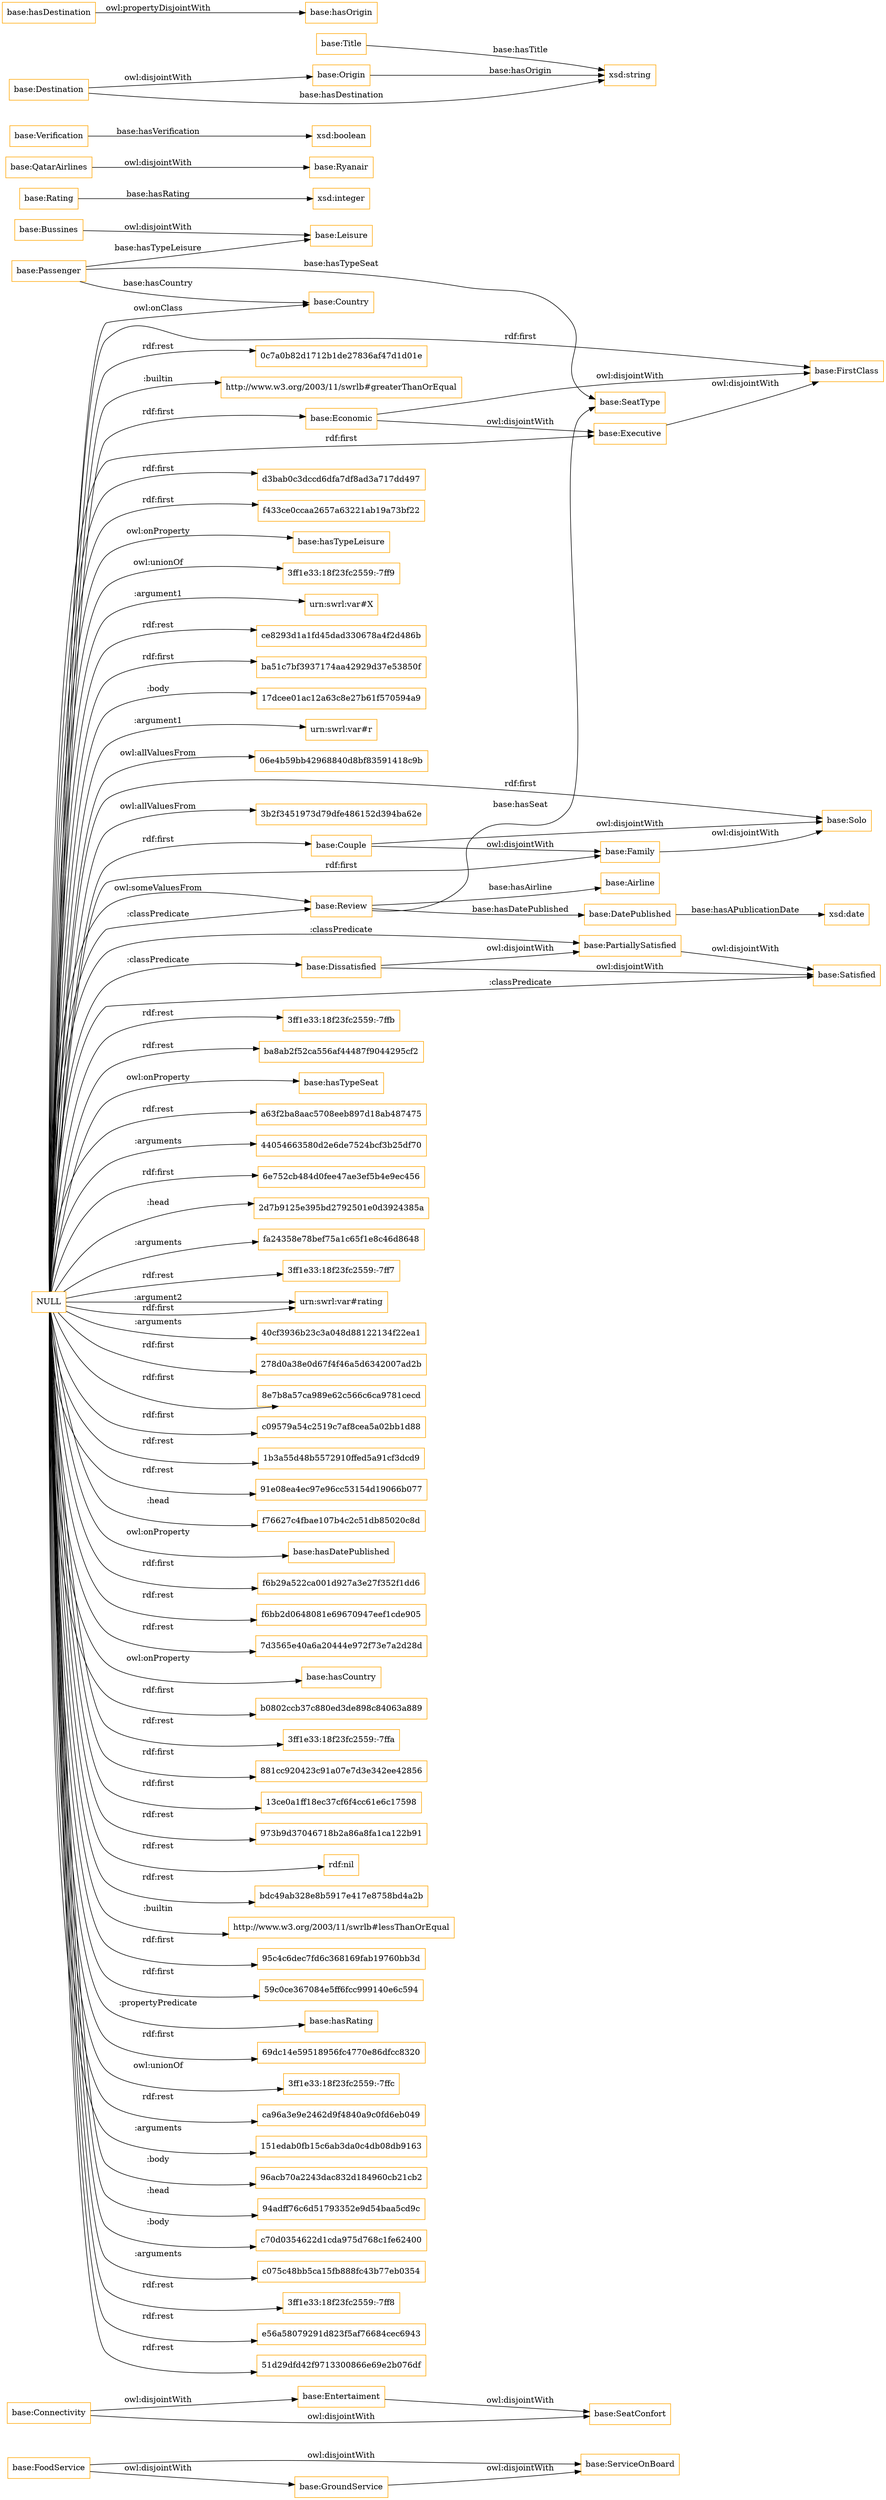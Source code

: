 digraph ar2dtool_diagram { 
rankdir=LR;
size="1501"
node [shape = rectangle, color="orange"]; "base:FoodService" "base:Entertaiment" "base:Bussines" "base:Country" "base:Executive" "base:SeatConfort" "06e4b59bb42968840d8bf83591418c9b" "base:Satisfied" "base:ServiceOnBoard" "base:Connectivity" "base:SeatType" "base:FirstClass" "base:Economic" "3b2f3451973d79dfe486152d394ba62e" "base:Rating" "base:DatePublished" "base:QatarAirlines" "base:Couple" "base:Verification" "base:Family" "base:GroundService" "base:Ryanair" "base:Leisure" "base:Passenger" "base:Title" "base:Review" "base:Solo" "base:Origin" "base:Dissatisfied" "base:PartiallySatisfied" "base:Airline" "base:Destination" ; /*classes style*/
	"NULL" -> "base:Solo" [ label = "rdf:first" ];
	"NULL" -> "3ff1e33:18f23fc2559:-7ffb" [ label = "rdf:rest" ];
	"NULL" -> "ba8ab2f52ca556af44487f9044295cf2" [ label = "rdf:rest" ];
	"NULL" -> "06e4b59bb42968840d8bf83591418c9b" [ label = "owl:allValuesFrom" ];
	"NULL" -> "base:hasTypeSeat" [ label = "owl:onProperty" ];
	"NULL" -> "a63f2ba8aac5708eeb897d18ab487475" [ label = "rdf:rest" ];
	"NULL" -> "44054663580d2e6de7524bcf3b25df70" [ label = ":arguments" ];
	"NULL" -> "6e752cb484d0fee47ae3ef5b4e9ec456" [ label = "rdf:first" ];
	"NULL" -> "2d7b9125e395bd2792501e0d3924385a" [ label = ":head" ];
	"NULL" -> "fa24358e78bef75a1c65f1e8c46d8648" [ label = ":arguments" ];
	"NULL" -> "3ff1e33:18f23fc2559:-7ff7" [ label = "rdf:rest" ];
	"NULL" -> "base:Economic" [ label = "rdf:first" ];
	"NULL" -> "40cf3936b23c3a048d88122134f22ea1" [ label = ":arguments" ];
	"NULL" -> "278d0a38e0d67f4f46a5d6342007ad2b" [ label = "rdf:first" ];
	"NULL" -> "8e7b8a57ca989e62c566c6ca9781cecd" [ label = "rdf:first" ];
	"NULL" -> "base:Couple" [ label = "rdf:first" ];
	"NULL" -> "c09579a54c2519c7af8cea5a02bb1d88" [ label = "rdf:first" ];
	"NULL" -> "1b3a55d48b5572910ffed5a91cf3dcd9" [ label = "rdf:rest" ];
	"NULL" -> "base:Review" [ label = ":classPredicate" ];
	"NULL" -> "91e08ea4ec97e96cc53154d19066b077" [ label = "rdf:rest" ];
	"NULL" -> "f76627c4fbae107b4c2c51db85020c8d" [ label = ":head" ];
	"NULL" -> "base:hasDatePublished" [ label = "owl:onProperty" ];
	"NULL" -> "base:Family" [ label = "rdf:first" ];
	"NULL" -> "f6b29a522ca001d927a3e27f352f1dd6" [ label = "rdf:first" ];
	"NULL" -> "f6bb2d0648081e69670947eef1cde905" [ label = "rdf:rest" ];
	"NULL" -> "7d3565e40a6a20444e972f73e7a2d28d" [ label = "rdf:rest" ];
	"NULL" -> "base:FirstClass" [ label = "rdf:first" ];
	"NULL" -> "base:Country" [ label = "owl:onClass" ];
	"NULL" -> "base:hasCountry" [ label = "owl:onProperty" ];
	"NULL" -> "b0802ccb37c880ed3de898c84063a889" [ label = "rdf:first" ];
	"NULL" -> "3ff1e33:18f23fc2559:-7ffa" [ label = "rdf:rest" ];
	"NULL" -> "base:Executive" [ label = "rdf:first" ];
	"NULL" -> "881cc920423c91a07e7d3e342ee42856" [ label = "rdf:first" ];
	"NULL" -> "13ce0a1ff18ec37cf6f4cc61e6c17598" [ label = "rdf:first" ];
	"NULL" -> "base:Satisfied" [ label = ":classPredicate" ];
	"NULL" -> "973b9d37046718b2a86a8fa1ca122b91" [ label = "rdf:rest" ];
	"NULL" -> "rdf:nil" [ label = "rdf:rest" ];
	"NULL" -> "bdc49ab328e8b5917e417e8758bd4a2b" [ label = "rdf:rest" ];
	"NULL" -> "http://www.w3.org/2003/11/swrlb#lessThanOrEqual" [ label = ":builtin" ];
	"NULL" -> "95c4c6dec7fd6c368169fab19760bb3d" [ label = "rdf:first" ];
	"NULL" -> "base:PartiallySatisfied" [ label = ":classPredicate" ];
	"NULL" -> "base:Dissatisfied" [ label = ":classPredicate" ];
	"NULL" -> "59c0ce367084e5ff6fcc999140e6c594" [ label = "rdf:first" ];
	"NULL" -> "base:hasRating" [ label = ":propertyPredicate" ];
	"NULL" -> "69dc14e59518956fc4770e86dfcc8320" [ label = "rdf:first" ];
	"NULL" -> "3ff1e33:18f23fc2559:-7ffc" [ label = "owl:unionOf" ];
	"NULL" -> "base:Review" [ label = "owl:someValuesFrom" ];
	"NULL" -> "ca96a3e9e2462d9f4840a9c0fd6eb049" [ label = "rdf:rest" ];
	"NULL" -> "151edab0fb15c6ab3da0c4db08db9163" [ label = ":arguments" ];
	"NULL" -> "96acb70a2243dac832d184960cb21cb2" [ label = ":body" ];
	"NULL" -> "94adff76c6d51793352e9d54baa5cd9c" [ label = ":head" ];
	"NULL" -> "c70d0354622d1cda975d768c1fe62400" [ label = ":body" ];
	"NULL" -> "c075c48bb5ca15fb888fc43b77eb0354" [ label = ":arguments" ];
	"NULL" -> "3ff1e33:18f23fc2559:-7ff8" [ label = "rdf:rest" ];
	"NULL" -> "e56a58079291d823f5af76684cec6943" [ label = "rdf:rest" ];
	"NULL" -> "51d29dfd42f9713300866e69e2b076df" [ label = "rdf:rest" ];
	"NULL" -> "urn:swrl:var#rating" [ label = "rdf:first" ];
	"NULL" -> "0c7a0b82d1712b1de27836af47d1d01e" [ label = "rdf:rest" ];
	"NULL" -> "http://www.w3.org/2003/11/swrlb#greaterThanOrEqual" [ label = ":builtin" ];
	"NULL" -> "3b2f3451973d79dfe486152d394ba62e" [ label = "owl:allValuesFrom" ];
	"NULL" -> "d3bab0c3dccd6dfa7df8ad3a717dd497" [ label = "rdf:first" ];
	"NULL" -> "urn:swrl:var#rating" [ label = ":argument2" ];
	"NULL" -> "f433ce0ccaa2657a63221ab19a73bf22" [ label = "rdf:first" ];
	"NULL" -> "base:hasTypeLeisure" [ label = "owl:onProperty" ];
	"NULL" -> "3ff1e33:18f23fc2559:-7ff9" [ label = "owl:unionOf" ];
	"NULL" -> "urn:swrl:var#X" [ label = ":argument1" ];
	"NULL" -> "ce8293d1a1fd45dad330678a4f2d486b" [ label = "rdf:rest" ];
	"NULL" -> "ba51c7bf3937174aa42929d37e53850f" [ label = "rdf:first" ];
	"NULL" -> "17dcee01ac12a63c8e27b61f570594a9" [ label = ":body" ];
	"NULL" -> "urn:swrl:var#r" [ label = ":argument1" ];
	"base:Destination" -> "base:Origin" [ label = "owl:disjointWith" ];
	"base:Executive" -> "base:FirstClass" [ label = "owl:disjointWith" ];
	"base:PartiallySatisfied" -> "base:Satisfied" [ label = "owl:disjointWith" ];
	"base:Economic" -> "base:FirstClass" [ label = "owl:disjointWith" ];
	"base:Economic" -> "base:Executive" [ label = "owl:disjointWith" ];
	"base:Bussines" -> "base:Leisure" [ label = "owl:disjointWith" ];
	"base:hasDestination" -> "base:hasOrigin" [ label = "owl:propertyDisjointWith" ];
	"base:Connectivity" -> "base:SeatConfort" [ label = "owl:disjointWith" ];
	"base:Connectivity" -> "base:Entertaiment" [ label = "owl:disjointWith" ];
	"base:QatarAirlines" -> "base:Ryanair" [ label = "owl:disjointWith" ];
	"base:Family" -> "base:Solo" [ label = "owl:disjointWith" ];
	"base:Dissatisfied" -> "base:Satisfied" [ label = "owl:disjointWith" ];
	"base:Dissatisfied" -> "base:PartiallySatisfied" [ label = "owl:disjointWith" ];
	"base:FoodService" -> "base:ServiceOnBoard" [ label = "owl:disjointWith" ];
	"base:FoodService" -> "base:GroundService" [ label = "owl:disjointWith" ];
	"base:Couple" -> "base:Solo" [ label = "owl:disjointWith" ];
	"base:Couple" -> "base:Family" [ label = "owl:disjointWith" ];
	"base:Entertaiment" -> "base:SeatConfort" [ label = "owl:disjointWith" ];
	"base:GroundService" -> "base:ServiceOnBoard" [ label = "owl:disjointWith" ];
	"base:Rating" -> "xsd:integer" [ label = "base:hasRating" ];
	"base:Passenger" -> "base:Leisure" [ label = "base:hasTypeLeisure" ];
	"base:Passenger" -> "base:SeatType" [ label = "base:hasTypeSeat" ];
	"base:Verification" -> "xsd:boolean" [ label = "base:hasVerification" ];
	"base:Review" -> "base:SeatType" [ label = "base:hasSeat" ];
	"base:Review" -> "base:Airline" [ label = "base:hasAirline" ];
	"base:Destination" -> "xsd:string" [ label = "base:hasDestination" ];
	"base:Review" -> "base:DatePublished" [ label = "base:hasDatePublished" ];
	"base:Passenger" -> "base:Country" [ label = "base:hasCountry" ];
	"base:DatePublished" -> "xsd:date" [ label = "base:hasAPublicationDate" ];
	"base:Origin" -> "xsd:string" [ label = "base:hasOrigin" ];
	"base:Title" -> "xsd:string" [ label = "base:hasTitle" ];

}

